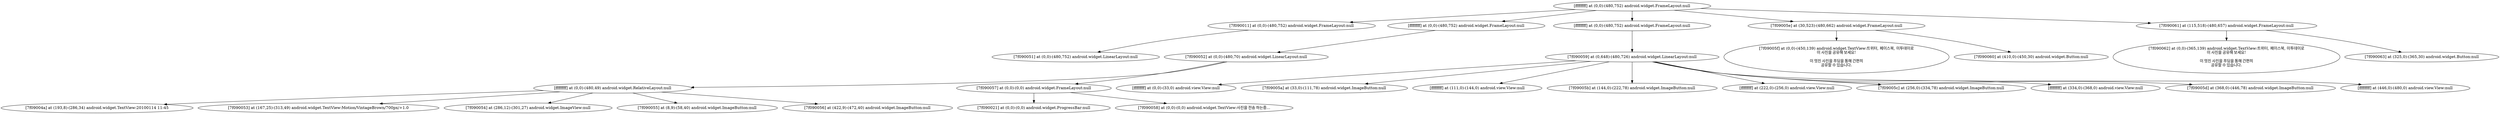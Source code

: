 strict digraph G {
  1 [ label="[ffffffff] at (0,0)-(480,752) android.widget.FrameLayout:null" ];
  2 [ label="[7f090011] at (0,0)-(480,752) android.widget.FrameLayout:null" ];
  3 [ label="[7f090051] at (0,0)-(480,752) android.widget.LinearLayout:null" ];
  4 [ label="[ffffffff] at (0,0)-(480,752) android.widget.FrameLayout:null" ];
  5 [ label="[7f090052] at (0,0)-(480,70) android.widget.LinearLayout:null" ];
  6 [ label="[ffffffff] at (0,0)-(480,49) android.widget.RelativeLayout:null" ];
  7 [ label="[7f09004a] at (193,8)-(286,34) android.widget.TextView:20100114 11:45" ];
  8 [ label="[7f090053] at (167,25)-(313,49) android.widget.TextView:Motion/VintageBrown/700px/+1.0" ];
  9 [ label="[7f090054] at (286,12)-(301,27) android.widget.ImageView:null" ];
  10 [ label="[7f090055] at (8,9)-(58,40) android.widget.ImageButton:null" ];
  11 [ label="[7f090056] at (422,9)-(472,40) android.widget.ImageButton:null" ];
  12 [ label="[7f090057] at (0,0)-(0,0) android.widget.FrameLayout:null" ];
  13 [ label="[7f090021] at (0,0)-(0,0) android.widget.ProgressBar:null" ];
  14 [ label="[7f090058] at (0,0)-(0,0) android.widget.TextView:사진을 전송 하는중..." ];
  15 [ label="[ffffffff] at (0,0)-(480,752) android.widget.FrameLayout:null" ];
  16 [ label="[7f090059] at (0,648)-(480,726) android.widget.LinearLayout:null" ];
  17 [ label="[ffffffff] at (0,0)-(33,0) android.view.View:null" ];
  18 [ label="[7f09005a] at (33,0)-(111,78) android.widget.ImageButton:null" ];
  19 [ label="[ffffffff] at (111,0)-(144,0) android.view.View:null" ];
  20 [ label="[7f09005b] at (144,0)-(222,78) android.widget.ImageButton:null" ];
  21 [ label="[ffffffff] at (222,0)-(256,0) android.view.View:null" ];
  22 [ label="[7f09005c] at (256,0)-(334,78) android.widget.ImageButton:null" ];
  23 [ label="[ffffffff] at (334,0)-(368,0) android.view.View:null" ];
  24 [ label="[7f09005d] at (368,0)-(446,78) android.widget.ImageButton:null" ];
  25 [ label="[ffffffff] at (446,0)-(480,0) android.view.View:null" ];
  26 [ label="[7f09005e] at (30,523)-(480,662) android.widget.FrameLayout:null" ];
  27 [ label="[7f09005f] at (0,0)-(450,139) android.widget.TextView:트위터, 페이스북, 미투데이로\n이 사진을 공유해 보세요!\n\n이 멋진 사진을 푸딩을 통해 간편히\n공유할 수 있습니다." ];
  28 [ label="[7f090060] at (410,0)-(450,30) android.widget.Button:null" ];
  29 [ label="[7f090061] at (115,518)-(480,657) android.widget.FrameLayout:null" ];
  30 [ label="[7f090062] at (0,0)-(365,139) android.widget.TextView:트위터, 페이스북, 미투데이로\n이 사진을 공유해 보세요!\n\n이 멋진 사진을 푸딩을 통해 간편히\n공유할 수 있습니다." ];
  31 [ label="[7f090063] at (325,0)-(365,30) android.widget.Button:null" ];
  1 -> 2;
  2 -> 3;
  1 -> 4;
  4 -> 5;
  5 -> 6;
  6 -> 7;
  6 -> 8;
  6 -> 9;
  6 -> 10;
  6 -> 11;
  5 -> 12;
  12 -> 13;
  12 -> 14;
  1 -> 15;
  15 -> 16;
  16 -> 17;
  16 -> 18;
  16 -> 19;
  16 -> 20;
  16 -> 21;
  16 -> 22;
  16 -> 23;
  16 -> 24;
  16 -> 25;
  1 -> 26;
  26 -> 27;
  26 -> 28;
  1 -> 29;
  29 -> 30;
  29 -> 31;
}

